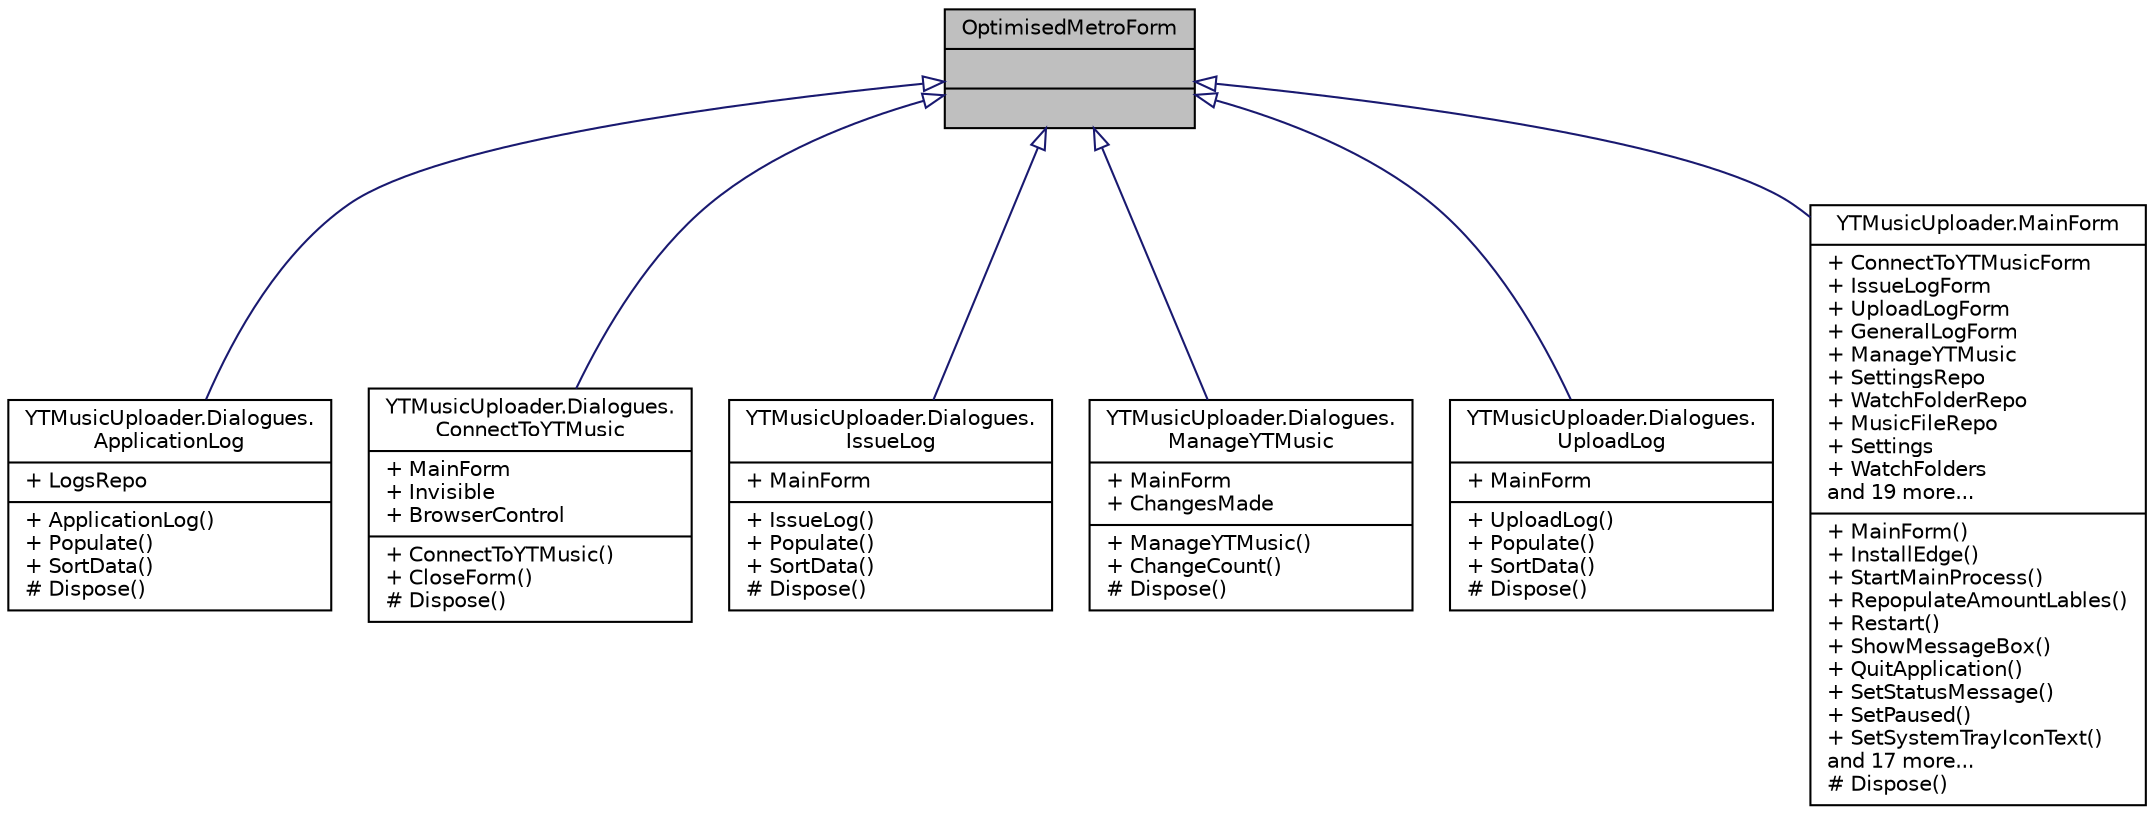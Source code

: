 digraph "OptimisedMetroForm"
{
 // LATEX_PDF_SIZE
  edge [fontname="Helvetica",fontsize="10",labelfontname="Helvetica",labelfontsize="10"];
  node [fontname="Helvetica",fontsize="10",shape=record];
  Node1 [label="{OptimisedMetroForm\n||}",height=0.2,width=0.4,color="black", fillcolor="grey75", style="filled", fontcolor="black",tooltip=" "];
  Node1 -> Node2 [dir="back",color="midnightblue",fontsize="10",style="solid",arrowtail="onormal",fontname="Helvetica"];
  Node2 [label="{YTMusicUploader.Dialogues.\lApplicationLog\n|+ LogsRepo\l|+ ApplicationLog()\l+ Populate()\l+ SortData()\l# Dispose()\l}",height=0.2,width=0.4,color="black", fillcolor="white", style="filled",URL="$d5/dfb/class_y_t_music_uploader_1_1_dialogues_1_1_application_log.html",tooltip="Application Log (info and error) Dialogue"];
  Node1 -> Node3 [dir="back",color="midnightblue",fontsize="10",style="solid",arrowtail="onormal",fontname="Helvetica"];
  Node3 [label="{YTMusicUploader.Dialogues.\lConnectToYTMusic\n|+ MainForm\l+ Invisible\l+ BrowserControl\l|+ ConnectToYTMusic()\l+ CloseForm()\l# Dispose()\l}",height=0.2,width=0.4,color="black", fillcolor="white", style="filled",URL="$d8/d24/class_y_t_music_uploader_1_1_dialogues_1_1_connect_to_y_t_music.html",tooltip="Shows a WebView2 control https://docs.microsoft.com/en-us/microsoft-edge/webview2/"];
  Node1 -> Node4 [dir="back",color="midnightblue",fontsize="10",style="solid",arrowtail="onormal",fontname="Helvetica"];
  Node4 [label="{YTMusicUploader.Dialogues.\lIssueLog\n|+ MainForm\l|+ IssueLog()\l+ Populate()\l+ SortData()\l# Dispose()\l}",height=0.2,width=0.4,color="black", fillcolor="white", style="filled",URL="$da/d4d/class_y_t_music_uploader_1_1_dialogues_1_1_issue_log.html",tooltip="Upload Issues Log Dialogue"];
  Node1 -> Node5 [dir="back",color="midnightblue",fontsize="10",style="solid",arrowtail="onormal",fontname="Helvetica"];
  Node5 [label="{YTMusicUploader.Dialogues.\lManageYTMusic\n|+ MainForm\l+ ChangesMade\l|+ ManageYTMusic()\l+ ChangeCount()\l# Dispose()\l}",height=0.2,width=0.4,color="black", fillcolor="white", style="filled",URL="$d3/d77/class_y_t_music_uploader_1_1_dialogues_1_1_manage_y_t_music.html",tooltip="Dialogue Form to delete song / albums from YT Music"];
  Node1 -> Node6 [dir="back",color="midnightblue",fontsize="10",style="solid",arrowtail="onormal",fontname="Helvetica"];
  Node6 [label="{YTMusicUploader.Dialogues.\lUploadLog\n|+ MainForm\l|+ UploadLog()\l+ Populate()\l+ SortData()\l# Dispose()\l}",height=0.2,width=0.4,color="black", fillcolor="white", style="filled",URL="$d8/d32/class_y_t_music_uploader_1_1_dialogues_1_1_upload_log.html",tooltip="Success Upload Log Dialogue"];
  Node1 -> Node7 [dir="back",color="midnightblue",fontsize="10",style="solid",arrowtail="onormal",fontname="Helvetica"];
  Node7 [label="{YTMusicUploader.MainForm\n|+ ConnectToYTMusicForm\l+ IssueLogForm\l+ UploadLogForm\l+ GeneralLogForm\l+ ManageYTMusic\l+ SettingsRepo\l+ WatchFolderRepo\l+ MusicFileRepo\l+ Settings\l+ WatchFolders\land 19 more...\l|+ MainForm()\l+ InstallEdge()\l+ StartMainProcess()\l+ RepopulateAmountLables()\l+ Restart()\l+ ShowMessageBox()\l+ QuitApplication()\l+ SetStatusMessage()\l+ SetPaused()\l+ SetSystemTrayIconText()\land 17 more...\l# Dispose()\l}",height=0.2,width=0.4,color="black", fillcolor="white", style="filled",URL="$d0/d66/class_y_t_music_uploader_1_1_main_form.html",tooltip=" "];
}
